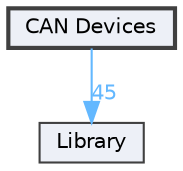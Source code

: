 digraph "CAN Devices"
{
 // LATEX_PDF_SIZE
  bgcolor="transparent";
  edge [fontname=Helvetica,fontsize=10,labelfontname=Helvetica,labelfontsize=10];
  node [fontname=Helvetica,fontsize=10,shape=box,height=0.2,width=0.4];
  compound=true
  dir_812d901c569a5b0d599b26eb2431ff3a [label="CAN Devices", fillcolor="#edf0f7", color="grey25", style="filled,bold", URL="dir_812d901c569a5b0d599b26eb2431ff3a.html",tooltip=""];
  dir_5ad7f572bbca03234e8e621e192fc099 [label="Library", fillcolor="#edf0f7", color="grey25", style="filled", URL="dir_5ad7f572bbca03234e8e621e192fc099.html",tooltip=""];
  dir_812d901c569a5b0d599b26eb2431ff3a->dir_5ad7f572bbca03234e8e621e192fc099 [headlabel="45", labeldistance=1.5 headhref="dir_000000_000004.html" color="steelblue1" fontcolor="steelblue1"];
}
